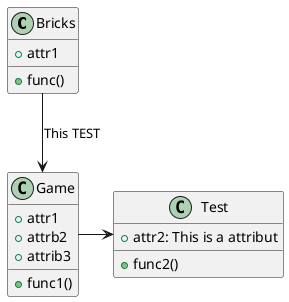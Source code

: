 


@startuml
class Bricks{
    + attr1
    + func()
}


class Game{

    + attr1
    + attrb2
    + attrib3
    + func1()
}


class Test{

    + attr2: This is a attribut
    + func2()
}

Bricks --> Game: This TEST
Game -> Test
@enduml